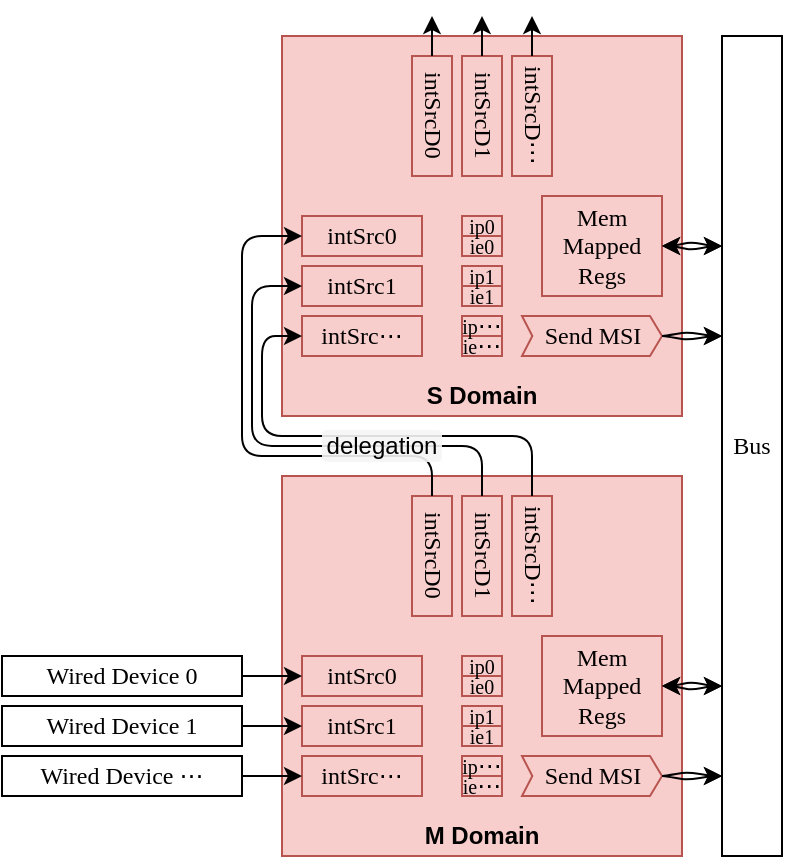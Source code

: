 <mxfile version="24.3.1" type="device">
  <diagram name="Page-1" id="jeFwjsfIYmaPHeOid4ZY">
    <mxGraphModel dx="492" dy="363" grid="1" gridSize="10" guides="0" tooltips="1" connect="1" arrows="1" fold="1" page="1" pageScale="1" pageWidth="850" pageHeight="1100" math="0" shadow="0">
      <root>
        <mxCell id="0" />
        <mxCell id="1" parent="0" />
        <mxCell id="ggSlcl7g4VyqQhbbVGxO-12" value="" style="rounded=0;whiteSpace=wrap;html=1;fillColor=#f8cecc;strokeColor=#b85450;fontFamily=mono;" vertex="1" parent="1">
          <mxGeometry x="140" y="330" width="200" height="190" as="geometry" />
        </mxCell>
        <mxCell id="ggSlcl7g4VyqQhbbVGxO-1" value="intSrc0" style="rounded=0;whiteSpace=wrap;html=1;fillColor=#f8cecc;strokeColor=#b85450;fontFamily=mono;" vertex="1" parent="1">
          <mxGeometry x="150" y="420" width="60" height="20" as="geometry" />
        </mxCell>
        <mxCell id="ggSlcl7g4VyqQhbbVGxO-2" value="intSrc1" style="rounded=0;whiteSpace=wrap;html=1;fillColor=#f8cecc;strokeColor=#b85450;fontFamily=mono;" vertex="1" parent="1">
          <mxGeometry x="150" y="445" width="60" height="20" as="geometry" />
        </mxCell>
        <mxCell id="ggSlcl7g4VyqQhbbVGxO-3" value="intSrc⋯" style="rounded=0;whiteSpace=wrap;html=1;fillColor=#f8cecc;strokeColor=#b85450;fontFamily=mono;" vertex="1" parent="1">
          <mxGeometry x="150" y="470" width="60" height="20" as="geometry" />
        </mxCell>
        <mxCell id="ggSlcl7g4VyqQhbbVGxO-9" value="intSrcD0" style="rounded=0;whiteSpace=wrap;html=1;fillColor=#f8cecc;strokeColor=#b85450;fontFamily=mono;textDirection=vertical-lr;" vertex="1" parent="1">
          <mxGeometry x="205" y="340" width="20" height="60" as="geometry" />
        </mxCell>
        <mxCell id="ggSlcl7g4VyqQhbbVGxO-10" value="intSrcD1" style="rounded=0;whiteSpace=wrap;html=1;fillColor=#f8cecc;strokeColor=#b85450;fontFamily=mono;textDirection=vertical-lr;" vertex="1" parent="1">
          <mxGeometry x="230" y="340" width="20" height="60" as="geometry" />
        </mxCell>
        <mxCell id="ggSlcl7g4VyqQhbbVGxO-11" value="intSrcD⋯" style="rounded=0;whiteSpace=wrap;html=1;fillColor=#f8cecc;strokeColor=#b85450;fontFamily=mono;textDirection=vertical-lr;" vertex="1" parent="1">
          <mxGeometry x="255" y="340" width="20" height="60" as="geometry" />
        </mxCell>
        <mxCell id="ggSlcl7g4VyqQhbbVGxO-14" value="Mem Mapped Regs" style="rounded=0;whiteSpace=wrap;html=1;fillColor=#f8cecc;strokeColor=#b85450;fontFamily=mono;" vertex="1" parent="1">
          <mxGeometry x="270" y="410" width="60" height="50" as="geometry" />
        </mxCell>
        <mxCell id="ggSlcl7g4VyqQhbbVGxO-15" value="Send MSI" style="html=1;shadow=0;dashed=0;align=center;verticalAlign=middle;shape=mxgraph.arrows2.arrow;dy=0;dx=6;notch=5.17;fillColor=#f8cecc;strokeColor=#b85450;fontFamily=mono;" vertex="1" parent="1">
          <mxGeometry x="260" y="470" width="70" height="20" as="geometry" />
        </mxCell>
        <mxCell id="ggSlcl7g4VyqQhbbVGxO-17" value="" style="endArrow=classic;html=1;rounded=0;fontFamily=mono;" edge="1" parent="1" source="ggSlcl7g4VyqQhbbVGxO-23" target="ggSlcl7g4VyqQhbbVGxO-1">
          <mxGeometry width="50" height="50" relative="1" as="geometry">
            <mxPoint x="120" y="430" as="sourcePoint" />
            <mxPoint x="220" y="490" as="targetPoint" />
          </mxGeometry>
        </mxCell>
        <mxCell id="ggSlcl7g4VyqQhbbVGxO-18" value="" style="endArrow=classic;html=1;rounded=0;fontFamily=mono;" edge="1" parent="1" source="ggSlcl7g4VyqQhbbVGxO-25" target="ggSlcl7g4VyqQhbbVGxO-2">
          <mxGeometry width="50" height="50" relative="1" as="geometry">
            <mxPoint x="120" y="455" as="sourcePoint" />
            <mxPoint x="140" y="455" as="targetPoint" />
          </mxGeometry>
        </mxCell>
        <mxCell id="ggSlcl7g4VyqQhbbVGxO-19" value="" style="endArrow=classic;html=1;rounded=0;fontFamily=mono;" edge="1" parent="1" source="ggSlcl7g4VyqQhbbVGxO-26" target="ggSlcl7g4VyqQhbbVGxO-3">
          <mxGeometry width="50" height="50" relative="1" as="geometry">
            <mxPoint x="120" y="480" as="sourcePoint" />
            <mxPoint x="140" y="480" as="targetPoint" />
          </mxGeometry>
        </mxCell>
        <mxCell id="ggSlcl7g4VyqQhbbVGxO-23" value="Wired Device 0" style="rounded=0;whiteSpace=wrap;html=1;fontFamily=mono;" vertex="1" parent="1">
          <mxGeometry y="420" width="120" height="20" as="geometry" />
        </mxCell>
        <mxCell id="ggSlcl7g4VyqQhbbVGxO-25" value="Wired Device 1" style="rounded=0;whiteSpace=wrap;html=1;fontFamily=mono;" vertex="1" parent="1">
          <mxGeometry y="445" width="120" height="20" as="geometry" />
        </mxCell>
        <mxCell id="ggSlcl7g4VyqQhbbVGxO-26" value="Wired Device ⋯" style="rounded=0;whiteSpace=wrap;html=1;fontFamily=mono;" vertex="1" parent="1">
          <mxGeometry y="470" width="120" height="20" as="geometry" />
        </mxCell>
        <mxCell id="ggSlcl7g4VyqQhbbVGxO-27" value="Bus" style="rounded=0;whiteSpace=wrap;html=1;fontFamily=mono;" vertex="1" parent="1">
          <mxGeometry x="360" y="110" width="30" height="410" as="geometry" />
        </mxCell>
        <mxCell id="ggSlcl7g4VyqQhbbVGxO-31" value="&lt;b&gt;M Domain&lt;/b&gt;" style="text;html=1;align=center;verticalAlign=middle;whiteSpace=wrap;rounded=0;" vertex="1" parent="1">
          <mxGeometry x="200" y="500" width="80" height="20" as="geometry" />
        </mxCell>
        <mxCell id="ggSlcl7g4VyqQhbbVGxO-32" value="" style="rounded=0;whiteSpace=wrap;html=1;fillColor=#f8cecc;strokeColor=#b85450;fontFamily=mono;" vertex="1" parent="1">
          <mxGeometry x="140" y="110" width="200" height="190" as="geometry" />
        </mxCell>
        <mxCell id="ggSlcl7g4VyqQhbbVGxO-33" value="intSrc0" style="rounded=0;whiteSpace=wrap;html=1;fillColor=#f8cecc;strokeColor=#b85450;fontFamily=mono;" vertex="1" parent="1">
          <mxGeometry x="150" y="200" width="60" height="20" as="geometry" />
        </mxCell>
        <mxCell id="ggSlcl7g4VyqQhbbVGxO-34" value="intSrc1" style="rounded=0;whiteSpace=wrap;html=1;fillColor=#f8cecc;strokeColor=#b85450;fontFamily=mono;" vertex="1" parent="1">
          <mxGeometry x="150" y="225" width="60" height="20" as="geometry" />
        </mxCell>
        <mxCell id="ggSlcl7g4VyqQhbbVGxO-35" value="intSrc⋯" style="rounded=0;whiteSpace=wrap;html=1;fillColor=#f8cecc;strokeColor=#b85450;fontFamily=mono;" vertex="1" parent="1">
          <mxGeometry x="150" y="250" width="60" height="20" as="geometry" />
        </mxCell>
        <mxCell id="ggSlcl7g4VyqQhbbVGxO-36" value="intSrcD0" style="rounded=0;whiteSpace=wrap;html=1;fillColor=#f8cecc;strokeColor=#b85450;fontFamily=mono;textDirection=vertical-lr;" vertex="1" parent="1">
          <mxGeometry x="205" y="120" width="20" height="60" as="geometry" />
        </mxCell>
        <mxCell id="ggSlcl7g4VyqQhbbVGxO-37" value="intSrcD1" style="rounded=0;whiteSpace=wrap;html=1;fillColor=#f8cecc;strokeColor=#b85450;fontFamily=mono;textDirection=vertical-lr;" vertex="1" parent="1">
          <mxGeometry x="230" y="120" width="20" height="60" as="geometry" />
        </mxCell>
        <mxCell id="ggSlcl7g4VyqQhbbVGxO-38" value="intSrcD⋯" style="rounded=0;whiteSpace=wrap;html=1;fillColor=#f8cecc;strokeColor=#b85450;fontFamily=mono;textDirection=vertical-lr;" vertex="1" parent="1">
          <mxGeometry x="255" y="120" width="20" height="60" as="geometry" />
        </mxCell>
        <mxCell id="ggSlcl7g4VyqQhbbVGxO-39" value="Mem Mapped Regs" style="rounded=0;whiteSpace=wrap;html=1;fillColor=#f8cecc;strokeColor=#b85450;fontFamily=mono;" vertex="1" parent="1">
          <mxGeometry x="270" y="190" width="60" height="50" as="geometry" />
        </mxCell>
        <mxCell id="ggSlcl7g4VyqQhbbVGxO-40" value="Send MSI" style="html=1;shadow=0;dashed=0;align=center;verticalAlign=middle;shape=mxgraph.arrows2.arrow;dy=0;dx=6;notch=5.17;fillColor=#f8cecc;strokeColor=#b85450;fontFamily=mono;" vertex="1" parent="1">
          <mxGeometry x="260" y="250" width="70" height="20" as="geometry" />
        </mxCell>
        <mxCell id="ggSlcl7g4VyqQhbbVGxO-41" value="" style="endArrow=classic;html=1;rounded=0;fontFamily=mono;" edge="1" source="ggSlcl7g4VyqQhbbVGxO-36" parent="1">
          <mxGeometry width="50" height="50" relative="1" as="geometry">
            <mxPoint x="135" y="90" as="sourcePoint" />
            <mxPoint x="215" y="100" as="targetPoint" />
          </mxGeometry>
        </mxCell>
        <mxCell id="ggSlcl7g4VyqQhbbVGxO-42" value="" style="endArrow=classic;html=1;rounded=0;fontFamily=mono;" edge="1" source="ggSlcl7g4VyqQhbbVGxO-37" parent="1">
          <mxGeometry width="50" height="50" relative="1" as="geometry">
            <mxPoint x="240" y="180" as="sourcePoint" />
            <mxPoint x="240" y="100" as="targetPoint" />
          </mxGeometry>
        </mxCell>
        <mxCell id="ggSlcl7g4VyqQhbbVGxO-43" value="" style="endArrow=classic;html=1;rounded=0;fontFamily=mono;" edge="1" source="ggSlcl7g4VyqQhbbVGxO-38" parent="1">
          <mxGeometry width="50" height="50" relative="1" as="geometry">
            <mxPoint x="265" y="180" as="sourcePoint" />
            <mxPoint x="265" y="100" as="targetPoint" />
          </mxGeometry>
        </mxCell>
        <mxCell id="ggSlcl7g4VyqQhbbVGxO-44" value="&lt;b&gt;S Domain&lt;/b&gt;" style="text;html=1;align=center;verticalAlign=middle;whiteSpace=wrap;rounded=0;" vertex="1" parent="1">
          <mxGeometry x="200" y="280" width="80" height="20" as="geometry" />
        </mxCell>
        <mxCell id="ggSlcl7g4VyqQhbbVGxO-20" value="" style="endArrow=classic;html=1;rounded=1;fontFamily=mono;curved=0;" edge="1" parent="1" source="ggSlcl7g4VyqQhbbVGxO-9" target="ggSlcl7g4VyqQhbbVGxO-33">
          <mxGeometry width="50" height="50" relative="1" as="geometry">
            <mxPoint x="135" y="310" as="sourcePoint" />
            <mxPoint x="215" y="320" as="targetPoint" />
            <Array as="points">
              <mxPoint x="215" y="320" />
              <mxPoint x="120" y="320" />
              <mxPoint x="120" y="210" />
            </Array>
          </mxGeometry>
        </mxCell>
        <mxCell id="ggSlcl7g4VyqQhbbVGxO-21" value="" style="endArrow=classic;html=1;rounded=1;fontFamily=mono;curved=0;" edge="1" parent="1" source="ggSlcl7g4VyqQhbbVGxO-10" target="ggSlcl7g4VyqQhbbVGxO-34">
          <mxGeometry width="50" height="50" relative="1" as="geometry">
            <mxPoint x="240" y="400" as="sourcePoint" />
            <mxPoint x="240" y="320" as="targetPoint" />
            <Array as="points">
              <mxPoint x="240" y="315" />
              <mxPoint x="125" y="315" />
              <mxPoint x="125" y="235" />
            </Array>
          </mxGeometry>
        </mxCell>
        <mxCell id="ggSlcl7g4VyqQhbbVGxO-22" value="" style="endArrow=classic;html=1;rounded=1;fontFamily=mono;curved=0;" edge="1" parent="1" source="ggSlcl7g4VyqQhbbVGxO-11" target="ggSlcl7g4VyqQhbbVGxO-35">
          <mxGeometry width="50" height="50" relative="1" as="geometry">
            <mxPoint x="265" y="400" as="sourcePoint" />
            <mxPoint x="265" y="320" as="targetPoint" />
            <Array as="points">
              <mxPoint x="265" y="310" />
              <mxPoint x="130" y="310" />
              <mxPoint x="130" y="260" />
            </Array>
          </mxGeometry>
        </mxCell>
        <mxCell id="ggSlcl7g4VyqQhbbVGxO-50" value="" style="rounded=1;whiteSpace=wrap;html=1;fillColor=#f5f5f5;fontColor=#333333;strokeColor=none;opacity=90;" vertex="1" parent="1">
          <mxGeometry x="160" y="307" width="60" height="16" as="geometry" />
        </mxCell>
        <mxCell id="ggSlcl7g4VyqQhbbVGxO-48" value="delegation" style="text;html=1;align=center;verticalAlign=middle;whiteSpace=wrap;rounded=0;" vertex="1" parent="1">
          <mxGeometry x="160" y="310" width="60" height="10" as="geometry" />
        </mxCell>
        <mxCell id="ggSlcl7g4VyqQhbbVGxO-73" value="" style="group" vertex="1" connectable="0" parent="1">
          <mxGeometry x="330" y="213" width="30" height="4" as="geometry" />
        </mxCell>
        <mxCell id="ggSlcl7g4VyqQhbbVGxO-74" value="" style="endArrow=classic;html=1;rounded=1;curved=0;startArrow=classic;startFill=1;" edge="1" parent="ggSlcl7g4VyqQhbbVGxO-73">
          <mxGeometry width="50" height="50" relative="1" as="geometry">
            <mxPoint y="2" as="sourcePoint" />
            <mxPoint x="30" y="2" as="targetPoint" />
            <Array as="points">
              <mxPoint x="5" y="2" />
              <mxPoint x="15" y="4" />
              <mxPoint x="25" y="2" />
            </Array>
          </mxGeometry>
        </mxCell>
        <mxCell id="ggSlcl7g4VyqQhbbVGxO-75" value="" style="endArrow=classic;html=1;rounded=1;curved=0;startArrow=classic;startFill=1;" edge="1" parent="ggSlcl7g4VyqQhbbVGxO-73">
          <mxGeometry width="50" height="50" relative="1" as="geometry">
            <mxPoint y="2" as="sourcePoint" />
            <mxPoint x="30" y="2" as="targetPoint" />
            <Array as="points">
              <mxPoint x="5" y="2" />
              <mxPoint x="15" />
              <mxPoint x="25" y="2" />
            </Array>
          </mxGeometry>
        </mxCell>
        <mxCell id="ggSlcl7g4VyqQhbbVGxO-76" value="" style="group" vertex="1" connectable="0" parent="1">
          <mxGeometry x="330" y="258" width="30" height="4" as="geometry" />
        </mxCell>
        <mxCell id="ggSlcl7g4VyqQhbbVGxO-77" value="" style="endArrow=classic;html=1;rounded=1;curved=0;startArrow=none;startFill=0;" edge="1" parent="ggSlcl7g4VyqQhbbVGxO-76">
          <mxGeometry width="50" height="50" relative="1" as="geometry">
            <mxPoint y="2" as="sourcePoint" />
            <mxPoint x="30" y="2" as="targetPoint" />
            <Array as="points">
              <mxPoint x="1" y="2" />
              <mxPoint x="13" y="4" />
              <mxPoint x="25" y="2" />
            </Array>
          </mxGeometry>
        </mxCell>
        <mxCell id="ggSlcl7g4VyqQhbbVGxO-78" value="" style="endArrow=classic;html=1;rounded=1;curved=0;startArrow=none;startFill=0;" edge="1" parent="ggSlcl7g4VyqQhbbVGxO-76">
          <mxGeometry width="50" height="50" relative="1" as="geometry">
            <mxPoint y="2" as="sourcePoint" />
            <mxPoint x="30" y="2" as="targetPoint" />
            <Array as="points">
              <mxPoint x="1" y="2" />
              <mxPoint x="13" />
              <mxPoint x="25" y="2" />
            </Array>
          </mxGeometry>
        </mxCell>
        <mxCell id="ggSlcl7g4VyqQhbbVGxO-79" value="" style="group" vertex="1" connectable="0" parent="1">
          <mxGeometry x="330" y="433" width="30" height="4" as="geometry" />
        </mxCell>
        <mxCell id="ggSlcl7g4VyqQhbbVGxO-80" value="" style="endArrow=classic;html=1;rounded=1;curved=0;startArrow=classic;startFill=1;" edge="1" parent="ggSlcl7g4VyqQhbbVGxO-79">
          <mxGeometry width="50" height="50" relative="1" as="geometry">
            <mxPoint y="2" as="sourcePoint" />
            <mxPoint x="30" y="2" as="targetPoint" />
            <Array as="points">
              <mxPoint x="5" y="2" />
              <mxPoint x="15" y="4" />
              <mxPoint x="25" y="2" />
            </Array>
          </mxGeometry>
        </mxCell>
        <mxCell id="ggSlcl7g4VyqQhbbVGxO-81" value="" style="endArrow=classic;html=1;rounded=1;curved=0;startArrow=classic;startFill=1;" edge="1" parent="ggSlcl7g4VyqQhbbVGxO-79">
          <mxGeometry width="50" height="50" relative="1" as="geometry">
            <mxPoint y="2" as="sourcePoint" />
            <mxPoint x="30" y="2" as="targetPoint" />
            <Array as="points">
              <mxPoint x="5" y="2" />
              <mxPoint x="15" />
              <mxPoint x="25" y="2" />
            </Array>
          </mxGeometry>
        </mxCell>
        <mxCell id="ggSlcl7g4VyqQhbbVGxO-82" value="" style="group" vertex="1" connectable="0" parent="1">
          <mxGeometry x="330" y="478" width="30" height="4" as="geometry" />
        </mxCell>
        <mxCell id="ggSlcl7g4VyqQhbbVGxO-83" value="" style="endArrow=classic;html=1;rounded=1;curved=0;startArrow=none;startFill=0;" edge="1" parent="ggSlcl7g4VyqQhbbVGxO-82">
          <mxGeometry width="50" height="50" relative="1" as="geometry">
            <mxPoint y="2" as="sourcePoint" />
            <mxPoint x="30" y="2" as="targetPoint" />
            <Array as="points">
              <mxPoint x="1" y="2" />
              <mxPoint x="13" y="4" />
              <mxPoint x="25" y="2" />
            </Array>
          </mxGeometry>
        </mxCell>
        <mxCell id="ggSlcl7g4VyqQhbbVGxO-84" value="" style="endArrow=classic;html=1;rounded=1;curved=0;startArrow=none;startFill=0;" edge="1" parent="ggSlcl7g4VyqQhbbVGxO-82">
          <mxGeometry width="50" height="50" relative="1" as="geometry">
            <mxPoint y="2" as="sourcePoint" />
            <mxPoint x="30" y="2" as="targetPoint" />
            <Array as="points">
              <mxPoint x="1" y="2" />
              <mxPoint x="13" />
              <mxPoint x="25" y="2" />
            </Array>
          </mxGeometry>
        </mxCell>
        <mxCell id="ggSlcl7g4VyqQhbbVGxO-87" value="&lt;font style=&quot;font-size: 10px;&quot;&gt;ie0&lt;/font&gt;" style="rounded=0;whiteSpace=wrap;html=1;fillColor=#f8cecc;strokeColor=#b85450;fontFamily=mono;" vertex="1" parent="1">
          <mxGeometry x="230" y="210" width="20" height="10" as="geometry" />
        </mxCell>
        <mxCell id="ggSlcl7g4VyqQhbbVGxO-89" value="&lt;font style=&quot;font-size: 10px;&quot;&gt;ie1&lt;/font&gt;" style="rounded=0;whiteSpace=wrap;html=1;fillColor=#f8cecc;strokeColor=#b85450;fontFamily=mono;" vertex="1" parent="1">
          <mxGeometry x="230" y="235" width="20" height="10" as="geometry" />
        </mxCell>
        <mxCell id="ggSlcl7g4VyqQhbbVGxO-91" value="&lt;font style=&quot;font-size: 10px;&quot;&gt;ie&lt;/font&gt;⋯" style="rounded=0;whiteSpace=wrap;html=1;fillColor=#f8cecc;strokeColor=#b85450;fontFamily=mono;" vertex="1" parent="1">
          <mxGeometry x="230" y="260" width="20" height="10" as="geometry" />
        </mxCell>
        <mxCell id="ggSlcl7g4VyqQhbbVGxO-94" value="&lt;font style=&quot;font-size: 10px;&quot;&gt;ie0&lt;/font&gt;" style="rounded=0;whiteSpace=wrap;html=1;fillColor=#f8cecc;strokeColor=#b85450;fontFamily=mono;" vertex="1" parent="1">
          <mxGeometry x="230" y="430" width="20" height="10" as="geometry" />
        </mxCell>
        <mxCell id="ggSlcl7g4VyqQhbbVGxO-96" value="&lt;font style=&quot;font-size: 10px;&quot;&gt;ie1&lt;/font&gt;" style="rounded=0;whiteSpace=wrap;html=1;fillColor=#f8cecc;strokeColor=#b85450;fontFamily=mono;" vertex="1" parent="1">
          <mxGeometry x="230" y="455" width="20" height="10" as="geometry" />
        </mxCell>
        <mxCell id="ggSlcl7g4VyqQhbbVGxO-98" value="&lt;font style=&quot;font-size: 10px;&quot;&gt;ie&lt;/font&gt;⋯" style="rounded=0;whiteSpace=wrap;html=1;fillColor=#f8cecc;strokeColor=#b85450;fontFamily=mono;" vertex="1" parent="1">
          <mxGeometry x="230" y="480" width="20" height="10" as="geometry" />
        </mxCell>
        <mxCell id="ggSlcl7g4VyqQhbbVGxO-86" value="&lt;font style=&quot;font-size: 10px;&quot;&gt;ip0&lt;/font&gt;" style="rounded=0;whiteSpace=wrap;html=1;fillColor=#f8cecc;strokeColor=#b85450;fontFamily=mono;" vertex="1" parent="1">
          <mxGeometry x="230" y="200" width="20" height="10" as="geometry" />
        </mxCell>
        <mxCell id="ggSlcl7g4VyqQhbbVGxO-88" value="&lt;font style=&quot;font-size: 10px;&quot;&gt;ip1&lt;/font&gt;" style="rounded=0;whiteSpace=wrap;html=1;fillColor=#f8cecc;strokeColor=#b85450;fontFamily=mono;" vertex="1" parent="1">
          <mxGeometry x="230" y="225" width="20" height="10" as="geometry" />
        </mxCell>
        <mxCell id="ggSlcl7g4VyqQhbbVGxO-90" value="&lt;font style=&quot;font-size: 10px;&quot;&gt;ip&lt;/font&gt;⋯" style="rounded=0;whiteSpace=wrap;html=1;fillColor=#f8cecc;strokeColor=#b85450;fontFamily=mono;" vertex="1" parent="1">
          <mxGeometry x="230" y="250" width="20" height="10" as="geometry" />
        </mxCell>
        <mxCell id="ggSlcl7g4VyqQhbbVGxO-93" value="&lt;font style=&quot;font-size: 10px;&quot;&gt;ip0&lt;/font&gt;" style="rounded=0;whiteSpace=wrap;html=1;fillColor=#f8cecc;strokeColor=#b85450;fontFamily=mono;" vertex="1" parent="1">
          <mxGeometry x="230" y="420" width="20" height="10" as="geometry" />
        </mxCell>
        <mxCell id="ggSlcl7g4VyqQhbbVGxO-95" value="&lt;font style=&quot;font-size: 10px;&quot;&gt;ip1&lt;/font&gt;" style="rounded=0;whiteSpace=wrap;html=1;fillColor=#f8cecc;strokeColor=#b85450;fontFamily=mono;" vertex="1" parent="1">
          <mxGeometry x="230" y="445" width="20" height="10" as="geometry" />
        </mxCell>
        <mxCell id="ggSlcl7g4VyqQhbbVGxO-97" value="&lt;font style=&quot;font-size: 10px;&quot;&gt;ip&lt;/font&gt;⋯" style="rounded=0;whiteSpace=wrap;html=1;fillColor=#f8cecc;strokeColor=#b85450;fontFamily=mono;" vertex="1" parent="1">
          <mxGeometry x="230" y="470" width="20" height="10" as="geometry" />
        </mxCell>
      </root>
    </mxGraphModel>
  </diagram>
</mxfile>
